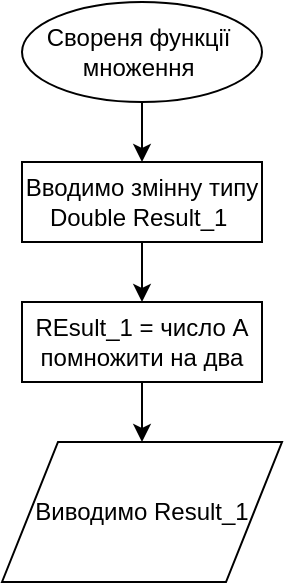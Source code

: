 <mxfile version="12.7.4" type="device"><diagram id="4emsevZ6YiSvoDgVNYFM" name="Page-1"><mxGraphModel dx="332" dy="307" grid="1" gridSize="10" guides="1" tooltips="1" connect="1" arrows="1" fold="1" page="1" pageScale="1" pageWidth="827" pageHeight="1169" math="0" shadow="0"><root><mxCell id="0"/><mxCell id="1" parent="0"/><mxCell id="76i-_xfREBITTg89ZPMN-3" value="" style="edgeStyle=orthogonalEdgeStyle;rounded=0;orthogonalLoop=1;jettySize=auto;html=1;" edge="1" parent="1" source="76i-_xfREBITTg89ZPMN-1" target="76i-_xfREBITTg89ZPMN-2"><mxGeometry relative="1" as="geometry"/></mxCell><mxCell id="76i-_xfREBITTg89ZPMN-1" value="Свореня функції&amp;nbsp;&lt;br&gt;множення&amp;nbsp;" style="ellipse;whiteSpace=wrap;html=1;" vertex="1" parent="1"><mxGeometry x="120" y="20" width="120" height="50" as="geometry"/></mxCell><mxCell id="76i-_xfREBITTg89ZPMN-5" value="" style="edgeStyle=orthogonalEdgeStyle;rounded=0;orthogonalLoop=1;jettySize=auto;html=1;" edge="1" parent="1" source="76i-_xfREBITTg89ZPMN-2" target="76i-_xfREBITTg89ZPMN-4"><mxGeometry relative="1" as="geometry"/></mxCell><mxCell id="76i-_xfREBITTg89ZPMN-2" value="Вводимо змінну типу Double Result_1&amp;nbsp;" style="rounded=0;whiteSpace=wrap;html=1;" vertex="1" parent="1"><mxGeometry x="120" y="100" width="120" height="40" as="geometry"/></mxCell><mxCell id="76i-_xfREBITTg89ZPMN-10" value="" style="edgeStyle=orthogonalEdgeStyle;rounded=0;orthogonalLoop=1;jettySize=auto;html=1;" edge="1" parent="1" source="76i-_xfREBITTg89ZPMN-4" target="76i-_xfREBITTg89ZPMN-9"><mxGeometry relative="1" as="geometry"/></mxCell><mxCell id="76i-_xfREBITTg89ZPMN-4" value="REsult_1 = число А помножити на два" style="rounded=0;whiteSpace=wrap;html=1;" vertex="1" parent="1"><mxGeometry x="120" y="170" width="120" height="40" as="geometry"/></mxCell><mxCell id="76i-_xfREBITTg89ZPMN-9" value="Виводимо Result_1" style="shape=parallelogram;perimeter=parallelogramPerimeter;whiteSpace=wrap;html=1;" vertex="1" parent="1"><mxGeometry x="110" y="240" width="140" height="70" as="geometry"/></mxCell></root></mxGraphModel></diagram></mxfile>